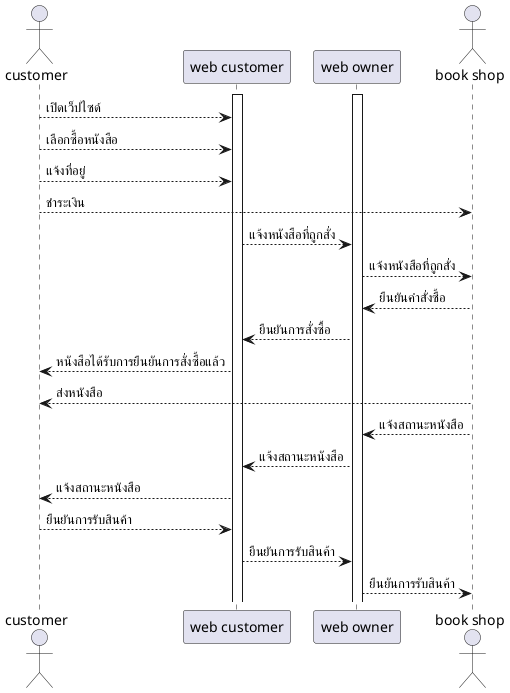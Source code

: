 @startuml ซื้อหนังสือ
actor customer
participant "web customer"  as web
activate web
participant "web owner" as webb
activate webb
actor "book shop" as shop
customer --> web :เปิดเว็ปไซด์
customer --> web :เลือกซื้อหนังสือ
customer --> web :แจ้งที่อยู่
customer --> shop :ชำระเงิน
web --> webb: แจ้งหนังสือที่ถูกสั่ง
webb --> shop:แจ้งหนังสือที่ถูกสั่ง
shop --> webb:ยืนยันคำสั่งซื้อ
webb --> web : ยืนยันการสั่งซื้อ
web --> customer :หนังสือได้รับการยืนยันการสั่งซื้อแล้ว
shop --> customer : ส่งหนังสือ
shop --> webb : แจ้งสถานะหนังสือ
webb --> web : แจ้งสถานะหนังสือ
web --> customer:แจ้งสถานะหนังสือ
customer --> web : ยืนยันการรับสินค้า
web --> webb :ยืนยันการรับสินค้า
webb --> shop :ยืนยันการรับสินค้า


@enduml